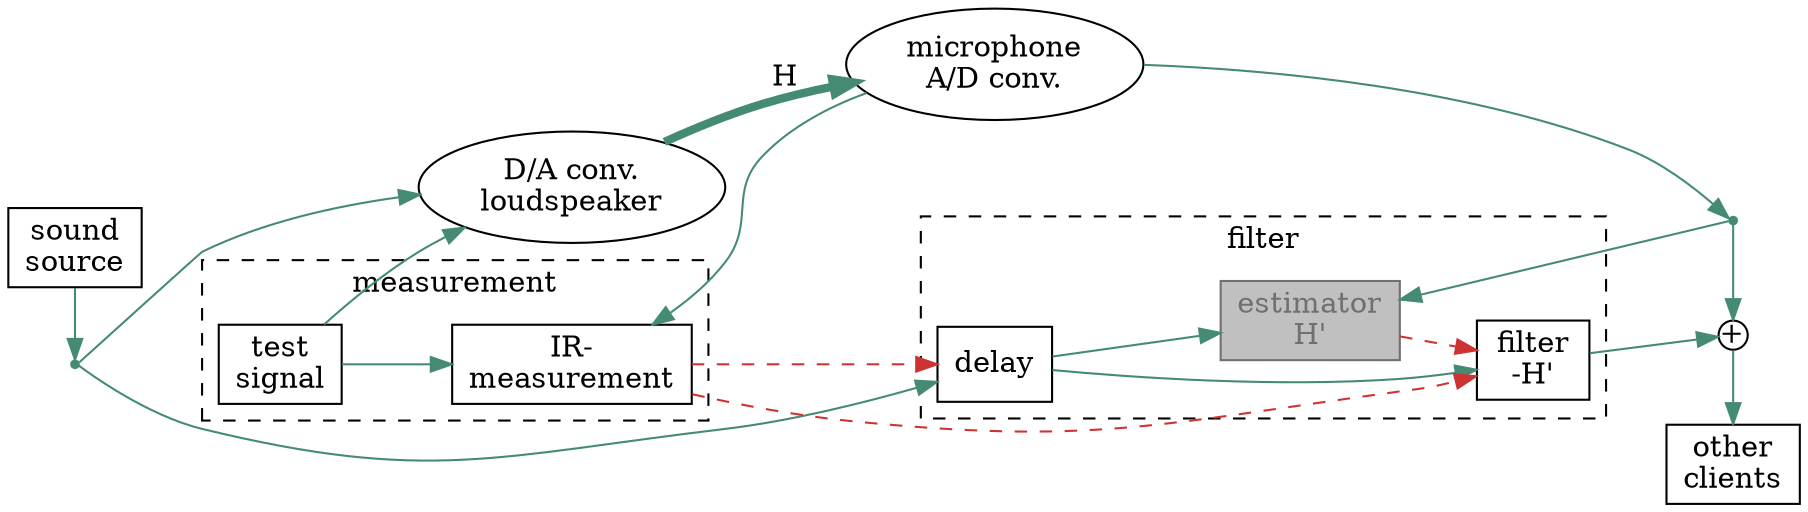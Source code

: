 digraph {

  labelsep = "0.1";

  rankdir="LR";

  {
    //rank = "min";
    mic [label="microphone\nA/D conv."];
  
  }

  {
    //rank = "max";
    spk [label="D/A conv.\nloudspeaker"];
  }

  {
    rank = "same";

    micinp [shape="point",color="#458b74"];

    other [shape="box",label="other\nclients"];

    add [shape="circle",width="0.2",fixedsize="true",label="+"];

  }

  {
    rank = "same";

    spkout [shape="point",color="#458b74"];

    spksrc [shape="box",label="sound\nsource"];
    
  }

  subgraph cluster_filter {
    graph [style="dashed",label="filter"];
    node [shape="box"];
    delay [label="delay"];
    filter [label="filter\n-H'"];
    estim [label="estimator\nH'", style="filled", fillcolor="#c0c0c0", color="#707070", fontcolor="#707070"];

  }

  subgraph cluster_meas {
    graph [style="dashed",label="measurement"];
    node [shape="box"];
    meassig [label="test\nsignal"];
    irmeas [label="IR-\nmeasurement"];
  }

  {
    edge [style="invisible",dir="none"];
    spkout -> meassig;
    irmeas -> micinp;
  }

  {
    // audio:
    edge [color="#458b74"];
    mic -> micinp -> add;
    add -> other;
    spksrc -> spkout;
    spkout -> spk;
    spkout -> delay -> filter -> add;
    meassig -> spk;
    mic -> irmeas;
    meassig -> irmeas;
    delay -> estim;
    estim -> micinp [dir="back"];

    spk -> mic [label=" H ", penwidth="4"];

  }

  {
    // control data:
    edge [color="#cd3333",style="dashed"];
    irmeas -> delay;
    irmeas -> filter;
    estim -> filter;

  }

}

/*
 * Local Variables:
 * mode: c
 * End:
 */
